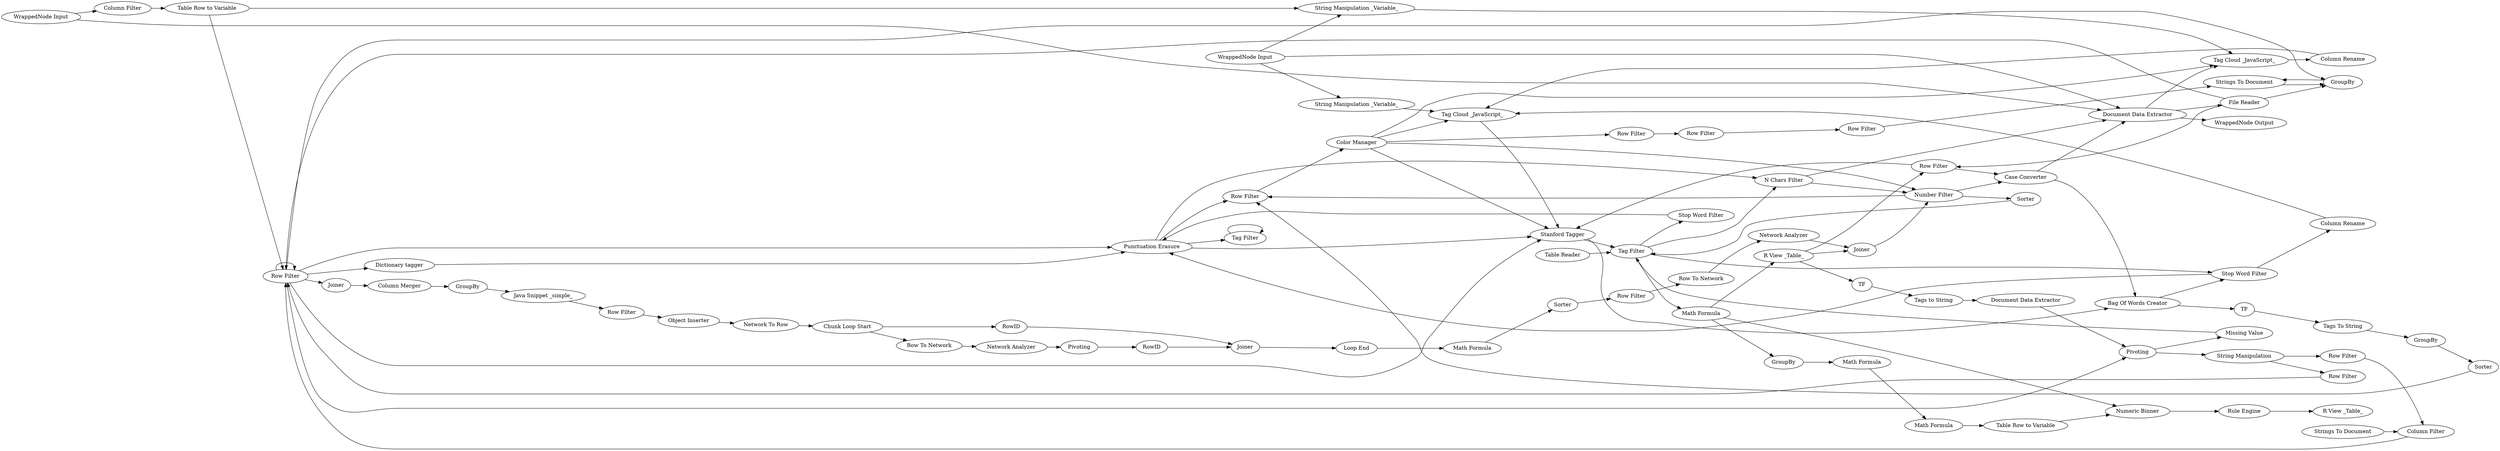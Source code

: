 digraph {
	7 -> 8
	262 -> 266
	246 -> 229
	221 -> 250
	252 -> 199
	276 -> 270
	184 -> 171
	238 -> 263
	226 -> 234
	242 -> 188
	185 -> 238
	252 -> 246
	276 -> 221
	212 -> 218
	475 -> 477
	34 -> 221
	210 -> 268
	483 -> 485
	78 -> 80
	238 -> 268
	221 -> 212
	470 -> 471
	58 -> 60
	268 -> 252
	257 -> 259
	229 -> 252
	62 -> 78
	270 -> 260
	237 -> 214
	272 -> 269
	248 -> 251
	254 -> 260
	250 -> 256
	263 -> 253
	185 -> 176
	253 -> 257
	253 -> 254
	248 -> 259
	485 -> 486
	252 -> 253
	266 -> 256
	472 -> 478
	250 -> 251
	6 -> 7
	81 -> 20
	225 -> 226
	33 -> 220
	221 -> 221
	250 -> 239
	257 -> 225
	474 -> 475
	261 -> 266
	478 -> 484
	251 -> 252
	221 -> 256
	263 -> 256
	484 -> 485
	477 -> 210
	258 -> 250
	189 -> 33
	256 -> 248
	185 -> 180
	248 -> 258
	470 -> 483
	188 -> 240
	8 -> 218
	259 -> 250
	251 -> 254
	254 -> 255
	254 -> 267
	188 -> 189
	180 -> 237
	176 -> 184
	234 -> 245
	244 -> 248
	260 -> 261
	482 -> 474
	189 -> 34
	267 -> 263
	217 -> 220
	221 -> 81
	199 -> 248
	239 -> 239
	469 -> 470
	249 -> 250
	471 -> 472
	60 -> 242
	248 -> 185
	275 -> 254
	221 -> 249
	238 -> 58
	229 -> 6
	250 -> 246
	229 -> 266
	486 -> 482
	220 -> 221
	80 -> 65
	272 -> 254
	229 -> 256
	269 -> 266
	275 -> 274
	229 -> 260
	243 -> 180
	267 -> 212
	272 -> 270
	267 -> 221
	221 -> 188
	20 -> 62
	274 -> 276
	240 -> 248
	171 -> 243
	259 -> 262
	218 -> 212
	65 -> 469
	256 -> 257
	245 -> 246
	246 [label="Row Filter"]
	217 [label="Strings To Document"]
	239 [label="Tag Filter"]
	482 [label="Math Formula"]
	184 [label="Math Formula"]
	259 [label="Stop Word Filter"]
	256 [label="Stanford Tagger"]
	189 [label="String Manipulation"]
	6 [label="Row Filter"]
	484 [label=RowID]
	268 [label=Joiner]
	274 [label="Column Filter"]
	251 [label="N Chars Filter"]
	470 [label="Chunk Loop Start"]
	478 [label=Pivoting]
	81 [label=Joiner]
	472 [label="Network Analyzer"]
	229 [label="Color Manager"]
	258 [label="Stop Word Filter"]
	477 [label="Row To Network"]
	249 [label="Dictionary tagger"]
	210 [label="Network Analyzer"]
	263 [label="Row Filter"]
	58 [label=TF]
	8 [label="Row Filter"]
	252 [label="Number Filter"]
	269 [label="String Manipulation _Variable_"]
	485 [label=Joiner]
	245 [label=Sorter]
	185 [label="Math Formula"]
	262 [label="Column Rename"]
	243 [label="Table Row to Variable"]
	60 [label="Tags to String"]
	199 [label=Sorter]
	248 [label="Tag Filter"]
	475 [label="Row Filter"]
	270 [label="String Manipulation _Variable_"]
	220 [label="Column Filter"]
	80 [label="Row Filter"]
	234 [label=GroupBy]
	483 [label=RowID]
	469 [label="Network To Row"]
	275 [label="WrappedNode Input"]
	7 [label="Row Filter"]
	254 [label="Document Data Extractor"]
	180 [label="Numeric Binner"]
	237 [label="Rule Engine"]
	188 [label=Pivoting]
	214 [label="R View _Table_"]
	218 [label="Strings To Document"]
	240 [label="Missing Value"]
	244 [label="Table Reader"]
	261 [label="Column Rename"]
	266 [label="Tag Cloud _JavaScript_"]
	267 [label="File Reader"]
	62 [label=GroupBy]
	65 [label="Object Inserter"]
	255 [label="WrappedNode Output"]
	226 [label="Tags To String"]
	474 [label=Sorter]
	242 [label="Document Data Extractor"]
	471 [label="Row To Network"]
	78 [label="Java Snippet _simple_"]
	225 [label=TF]
	253 [label="Case Converter"]
	486 [label="Loop End"]
	238 [label="R View _Table_"]
	171 [label="Math Formula"]
	260 [label="Tag Cloud _JavaScript_"]
	250 [label="Punctuation Erasure"]
	176 [label=GroupBy]
	257 [label="Bag Of Words Creator"]
	272 [label="WrappedNode Input"]
	20 [label="Column Merger"]
	34 [label="Row Filter"]
	212 [label=GroupBy]
	276 [label="Table Row to Variable"]
	33 [label="Row Filter"]
	221 [label="Row Filter"]
	rankdir=LR
}
